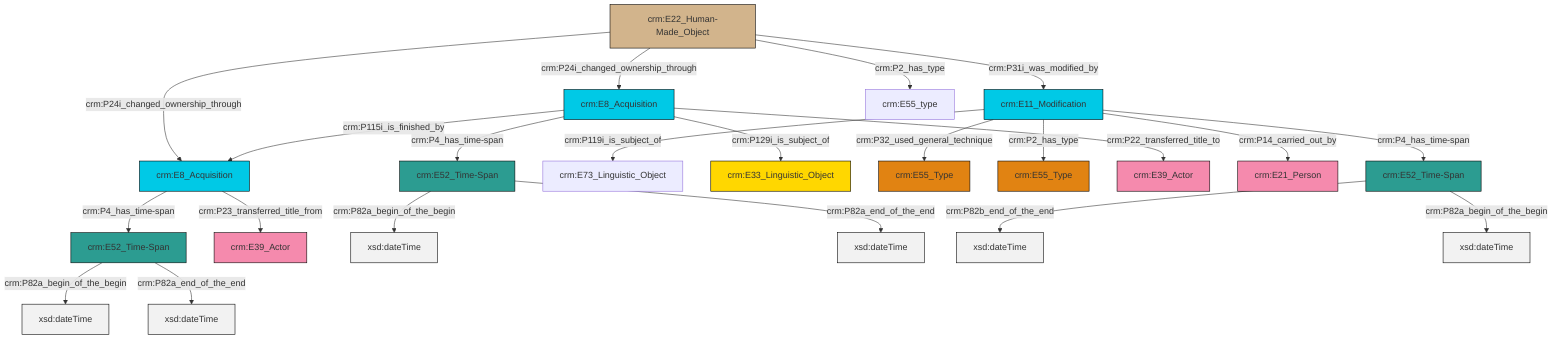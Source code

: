 graph TD
classDef Literal fill:#f2f2f2,stroke:#000000;
classDef CRM_Entity fill:#FFFFFF,stroke:#000000;
classDef Temporal_Entity fill:#00C9E6, stroke:#000000;
classDef Type fill:#E18312, stroke:#000000;
classDef Time-Span fill:#2C9C91, stroke:#000000;
classDef Appellation fill:#FFEB7F, stroke:#000000;
classDef Place fill:#008836, stroke:#000000;
classDef Persistent_Item fill:#B266B2, stroke:#000000;
classDef Conceptual_Object fill:#FFD700, stroke:#000000;
classDef Physical_Thing fill:#D2B48C, stroke:#000000;
classDef Actor fill:#f58aad, stroke:#000000;
classDef PC_Classes fill:#4ce600, stroke:#000000;
classDef Multi fill:#cccccc,stroke:#000000;

0["crm:E8_Acquisition"]:::Temporal_Entity -->|crm:P4_has_time-span| 1["crm:E52_Time-Span"]:::Time-Span
4["crm:E22_Human-Made_Object"]:::Physical_Thing -->|crm:P24i_changed_ownership_through| 0["crm:E8_Acquisition"]:::Temporal_Entity
5["crm:E52_Time-Span"]:::Time-Span -->|crm:P82a_begin_of_the_begin| 6[xsd:dateTime]:::Literal
7["crm:E11_Modification"]:::Temporal_Entity -->|crm:P119i_is_subject_of| 8["crm:E73_Linguistic_Object"]:::Default
10["crm:E8_Acquisition"]:::Temporal_Entity -->|crm:P129i_is_subject_of| 11["crm:E33_Linguistic_Object"]:::Conceptual_Object
7["crm:E11_Modification"]:::Temporal_Entity -->|crm:P32_used_general_technique| 12["crm:E55_Type"]:::Type
5["crm:E52_Time-Span"]:::Time-Span -->|crm:P82a_end_of_the_end| 14[xsd:dateTime]:::Literal
0["crm:E8_Acquisition"]:::Temporal_Entity -->|crm:P23_transferred_title_from| 2["crm:E39_Actor"]:::Actor
10["crm:E8_Acquisition"]:::Temporal_Entity -->|crm:P22_transferred_title_to| 21["crm:E39_Actor"]:::Actor
1["crm:E52_Time-Span"]:::Time-Span -->|crm:P82a_begin_of_the_begin| 22[xsd:dateTime]:::Literal
26["crm:E52_Time-Span"]:::Time-Span -->|crm:P82b_end_of_the_end| 27[xsd:dateTime]:::Literal
10["crm:E8_Acquisition"]:::Temporal_Entity -->|crm:P4_has_time-span| 5["crm:E52_Time-Span"]:::Time-Span
1["crm:E52_Time-Span"]:::Time-Span -->|crm:P82a_end_of_the_end| 32[xsd:dateTime]:::Literal
26["crm:E52_Time-Span"]:::Time-Span -->|crm:P82a_begin_of_the_begin| 33[xsd:dateTime]:::Literal
7["crm:E11_Modification"]:::Temporal_Entity -->|crm:P4_has_time-span| 26["crm:E52_Time-Span"]:::Time-Span
4["crm:E22_Human-Made_Object"]:::Physical_Thing -->|crm:P31i_was_modified_by| 7["crm:E11_Modification"]:::Temporal_Entity
4["crm:E22_Human-Made_Object"]:::Physical_Thing -->|crm:P24i_changed_ownership_through| 10["crm:E8_Acquisition"]:::Temporal_Entity
7["crm:E11_Modification"]:::Temporal_Entity -->|crm:P14_carried_out_by| 23["crm:E21_Person"]:::Actor
4["crm:E22_Human-Made_Object"]:::Physical_Thing -->|crm:P2_has_type| 18["crm:E55_type"]:::Default
10["crm:E8_Acquisition"]:::Temporal_Entity -->|crm:P115i_is_finished_by| 0["crm:E8_Acquisition"]:::Temporal_Entity
7["crm:E11_Modification"]:::Temporal_Entity -->|crm:P2_has_type| 15["crm:E55_Type"]:::Type